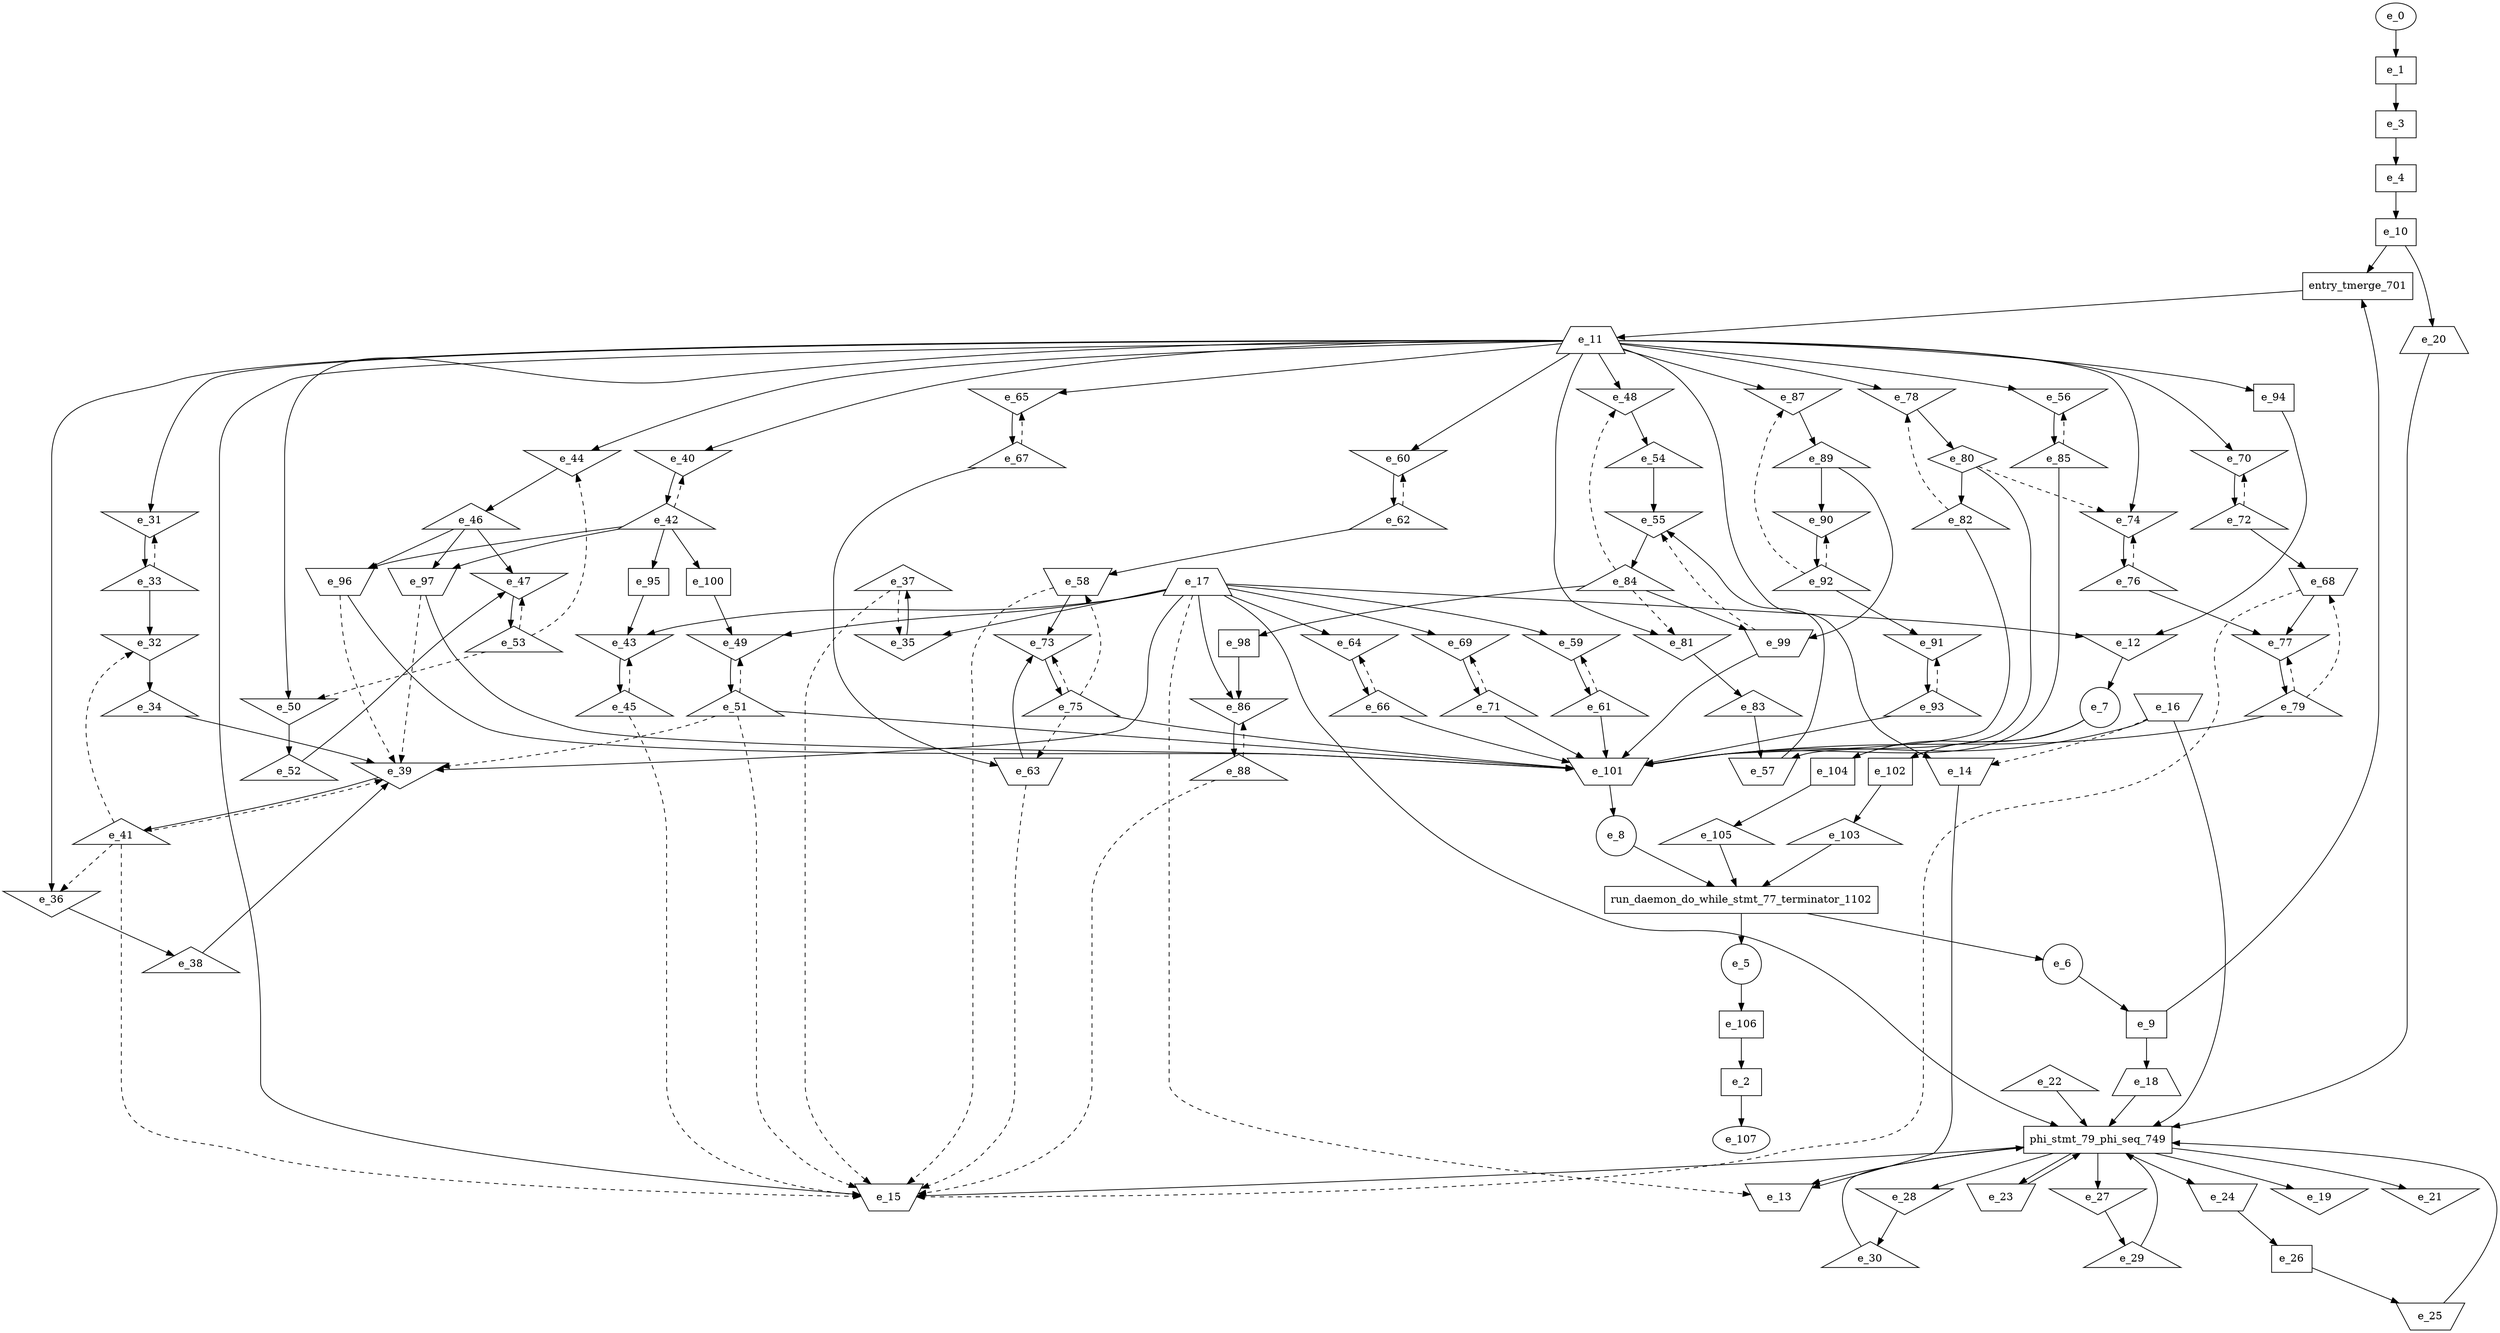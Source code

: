 digraph control_path {
  e_0: entry_node : n ;
  e_1 [shape = dot];
  e_2 [shape = dot];
  e_3 [shape = dot];
  e_4 [shape = dot];
  e_5 [shape = circle];
  e_6 [shape = circle];
  e_7 [shape = circle];
  e_8 [shape = circle];
  e_9 [shape = dot];
  e_10 [shape = dot];
  e_11 [shape = trapezium];
  e_12 [shape = invtriangle];
  e_13 [shape = invtrapezium];
  e_14 [shape = invtrapezium];
  e_15 [shape = invtrapezium];
  e_16 [shape = invtrapezium];
  e_17 [shape = trapezium];
  e_18 [shape = trapezium];
  e_19 [shape = invtriangle];
  e_20 [shape = trapezium];
  e_21 [shape = invtriangle];
  e_22 [shape = triangle];
  e_23 [shape = invtrapezium];
  e_24 [shape = invtrapezium];
  e_25 [shape = invtrapezium];
  e_26 [shape = dot];
  e_27 [shape = invtriangle];
  e_28 [shape = invtriangle];
  e_29 [shape = triangle];
  e_30 [shape = triangle];
  e_31 [shape = invtriangle];
  e_32 [shape = invtriangle];
  e_33 [shape = triangle];
  e_34 [shape = triangle];
  e_35 [shape = invtriangle];
  e_36 [shape = invtriangle];
  e_37 [shape = triangle];
  e_38 [shape = triangle];
  e_39 [shape = invtriangle];
  e_40 [shape = invtriangle];
  e_41 [shape = triangle];
  e_42 [shape = triangle];
  e_43 [shape = invtriangle];
  e_44 [shape = invtriangle];
  e_45 [shape = triangle];
  e_46 [shape = triangle];
  e_47 [shape = invtriangle];
  e_48 [shape = invtriangle];
  e_49 [shape = invtriangle];
  e_50 [shape = invtriangle];
  e_51 [shape = triangle];
  e_52 [shape = triangle];
  e_53 [shape = triangle];
  e_54 [shape = triangle];
  e_55 [shape = invtriangle];
  e_56 [shape = invtriangle];
  e_57 [shape = invtrapezium];
  e_58 [shape = invtrapezium];
  e_59 [shape = invtriangle];
  e_60 [shape = invtriangle];
  e_61 [shape = triangle];
  e_62 [shape = triangle];
  e_63 [shape = invtrapezium];
  e_64 [shape = invtriangle];
  e_65 [shape = invtriangle];
  e_66 [shape = triangle];
  e_67 [shape = triangle];
  e_68 [shape = invtrapezium];
  e_69 [shape = invtriangle];
  e_70 [shape = invtriangle];
  e_71 [shape = triangle];
  e_72 [shape = triangle];
  e_73 [shape = invtriangle];
  e_74 [shape = invtriangle];
  e_75 [shape = triangle];
  e_76 [shape = triangle];
  e_77 [shape = invtriangle];
  e_78 [shape = invtriangle];
  e_79 [shape = triangle];
  e_80 [shape = diamond];
  e_81 [shape = invtriangle];
  e_82 [shape = triangle];
  e_83 [shape = triangle];
  e_84 [shape = triangle];
  e_85 [shape = triangle];
  e_86 [shape = invtriangle];
  e_87 [shape = invtriangle];
  e_88 [shape = triangle];
  e_89 [shape = triangle];
  e_90 [shape = invtriangle];
  e_91 [shape = invtriangle];
  e_92 [shape = triangle];
  e_93 [shape = triangle];
  e_94 [shape = dot];
  e_95 [shape = dot];
  e_96 [shape = invtrapezium];
  e_97 [shape = invtrapezium];
  e_98 [shape = dot];
  e_99 [shape = invtrapezium];
  e_100 [shape = dot];
  e_101 [shape = invtrapezium];
  e_102 [shape = dot];
  e_103 [shape = triangle];
  e_104 [shape = dot];
  e_105 [shape = triangle];
  e_106 [shape = dot];
  e_107: exit_node : s ;
  e_0 -> e_1;
  e_106 -> e_2;
  e_1 -> e_3;
  e_3 -> e_4;
  e_12 -> e_7;
  e_101 -> e_8;
  e_6 -> e_9;
  e_4 -> e_10;
  e_17 -> e_12;
  e_94 -> e_12;
  e_14 -> e_13;
  e_17 -> e_13[style = dashed];
  e_11 -> e_14;
  e_16 -> e_14[style = dashed];
  e_11 -> e_15;
  e_68 -> e_15[style = dashed];
  e_88 -> e_15[style = dashed];
  e_37 -> e_15[style = dashed];
  e_41 -> e_15[style = dashed];
  e_45 -> e_15[style = dashed];
  e_51 -> e_15[style = dashed];
  e_58 -> e_15[style = dashed];
  e_63 -> e_15[style = dashed];
  e_9 -> e_18;
  e_10 -> e_20;
  e_26 -> e_25;
  e_24 -> e_26;
  e_27 -> e_29;
  e_28 -> e_30;
  e_11 -> e_31;
  e_33 -> e_31[style = dashed];
  e_33 -> e_32;
  e_41 -> e_32[style = dashed];
  e_31 -> e_33;
  e_32 -> e_34;
  e_17 -> e_35;
  e_37 -> e_35[style = dashed];
  e_11 -> e_36;
  e_41 -> e_36[style = dashed];
  e_35 -> e_37;
  e_36 -> e_38;
  e_17 -> e_39;
  e_34 -> e_39;
  e_38 -> e_39;
  e_96 -> e_39[style = dashed];
  e_97 -> e_39[style = dashed];
  e_41 -> e_39[style = dashed];
  e_51 -> e_39[style = dashed];
  e_11 -> e_40;
  e_42 -> e_40[style = dashed];
  e_39 -> e_41;
  e_40 -> e_42;
  e_17 -> e_43;
  e_95 -> e_43;
  e_45 -> e_43[style = dashed];
  e_11 -> e_44;
  e_53 -> e_44[style = dashed];
  e_43 -> e_45;
  e_44 -> e_46;
  e_46 -> e_47;
  e_52 -> e_47;
  e_53 -> e_47[style = dashed];
  e_11 -> e_48;
  e_84 -> e_48[style = dashed];
  e_17 -> e_49;
  e_100 -> e_49;
  e_51 -> e_49[style = dashed];
  e_11 -> e_50;
  e_53 -> e_50[style = dashed];
  e_49 -> e_51;
  e_50 -> e_52;
  e_47 -> e_53;
  e_48 -> e_54;
  e_54 -> e_55;
  e_57 -> e_55;
  e_99 -> e_55[style = dashed];
  e_11 -> e_56;
  e_85 -> e_56[style = dashed];
  e_80 -> e_57;
  e_83 -> e_57;
  e_62 -> e_58;
  e_75 -> e_58[style = dashed];
  e_17 -> e_59;
  e_61 -> e_59[style = dashed];
  e_11 -> e_60;
  e_62 -> e_60[style = dashed];
  e_59 -> e_61;
  e_60 -> e_62;
  e_67 -> e_63;
  e_75 -> e_63[style = dashed];
  e_17 -> e_64;
  e_66 -> e_64[style = dashed];
  e_11 -> e_65;
  e_67 -> e_65[style = dashed];
  e_64 -> e_66;
  e_65 -> e_67;
  e_72 -> e_68;
  e_79 -> e_68[style = dashed];
  e_17 -> e_69;
  e_71 -> e_69[style = dashed];
  e_11 -> e_70;
  e_72 -> e_70[style = dashed];
  e_69 -> e_71;
  e_70 -> e_72;
  e_58 -> e_73;
  e_63 -> e_73;
  e_75 -> e_73[style = dashed];
  e_11 -> e_74;
  e_80 -> e_74[style = dashed];
  e_76 -> e_74[style = dashed];
  e_73 -> e_75;
  e_74 -> e_76;
  e_76 -> e_77;
  e_68 -> e_77;
  e_79 -> e_77[style = dashed];
  e_11 -> e_78;
  e_82 -> e_78[style = dashed];
  e_77 -> e_79;
  e_78 -> e_80;
  e_11 -> e_81;
  e_84 -> e_81[style = dashed];
  e_80 -> e_82;
  e_81 -> e_83;
  e_55 -> e_84;
  e_56 -> e_85;
  e_17 -> e_86;
  e_98 -> e_86;
  e_88 -> e_86[style = dashed];
  e_11 -> e_87;
  e_92 -> e_87[style = dashed];
  e_86 -> e_88;
  e_87 -> e_89;
  e_89 -> e_90;
  e_92 -> e_90[style = dashed];
  e_92 -> e_91;
  e_93 -> e_91[style = dashed];
  e_90 -> e_92;
  e_91 -> e_93;
  e_11 -> e_94;
  e_42 -> e_95;
  e_42 -> e_96;
  e_46 -> e_96;
  e_42 -> e_97;
  e_46 -> e_97;
  e_84 -> e_98;
  e_89 -> e_99;
  e_84 -> e_99;
  e_42 -> e_100;
  e_71 -> e_101;
  e_79 -> e_101;
  e_16 -> e_101;
  e_75 -> e_101;
  e_66 -> e_101;
  e_82 -> e_101;
  e_93 -> e_101;
  e_96 -> e_101;
  e_97 -> e_101;
  e_99 -> e_101;
  e_85 -> e_101;
  e_51 -> e_101;
  e_61 -> e_101;
  e_7 -> e_102;
  e_102 -> e_103;
  e_7 -> e_104;
  e_104 -> e_105;
  e_5 -> e_106;
  e_2 -> e_107;
  run_daemon_do_while_stmt_77_terminator_1102 [shape=rectangle];
e_8 -> run_daemon_do_while_stmt_77_terminator_1102;
e_105 -> run_daemon_do_while_stmt_77_terminator_1102;
e_103 -> run_daemon_do_while_stmt_77_terminator_1102;
run_daemon_do_while_stmt_77_terminator_1102 -> e_6;
run_daemon_do_while_stmt_77_terminator_1102 -> e_5;
  phi_stmt_79_phi_seq_749 [shape=rectangle];
e_20 -> phi_stmt_79_phi_seq_749;
phi_stmt_79_phi_seq_749 -> e_23;
phi_stmt_79_phi_seq_749 -> e_24;
phi_stmt_79_phi_seq_749 -> e_21;
e_23 -> phi_stmt_79_phi_seq_749;
e_25 -> phi_stmt_79_phi_seq_749;
e_18 -> phi_stmt_79_phi_seq_749;
phi_stmt_79_phi_seq_749 -> e_27;
phi_stmt_79_phi_seq_749 -> e_28;
phi_stmt_79_phi_seq_749 -> e_19;
e_29 -> phi_stmt_79_phi_seq_749;
e_30 -> phi_stmt_79_phi_seq_749;
e_16 -> phi_stmt_79_phi_seq_749;
e_17 -> phi_stmt_79_phi_seq_749;
phi_stmt_79_phi_seq_749 -> e_13;
phi_stmt_79_phi_seq_749 -> e_15;
e_22 -> phi_stmt_79_phi_seq_749;
entry_tmerge_701 [shape = rectangle]; 
e_9 -> entry_tmerge_701;
e_10 -> entry_tmerge_701;
entry_tmerge_701 -> e_11;
}
